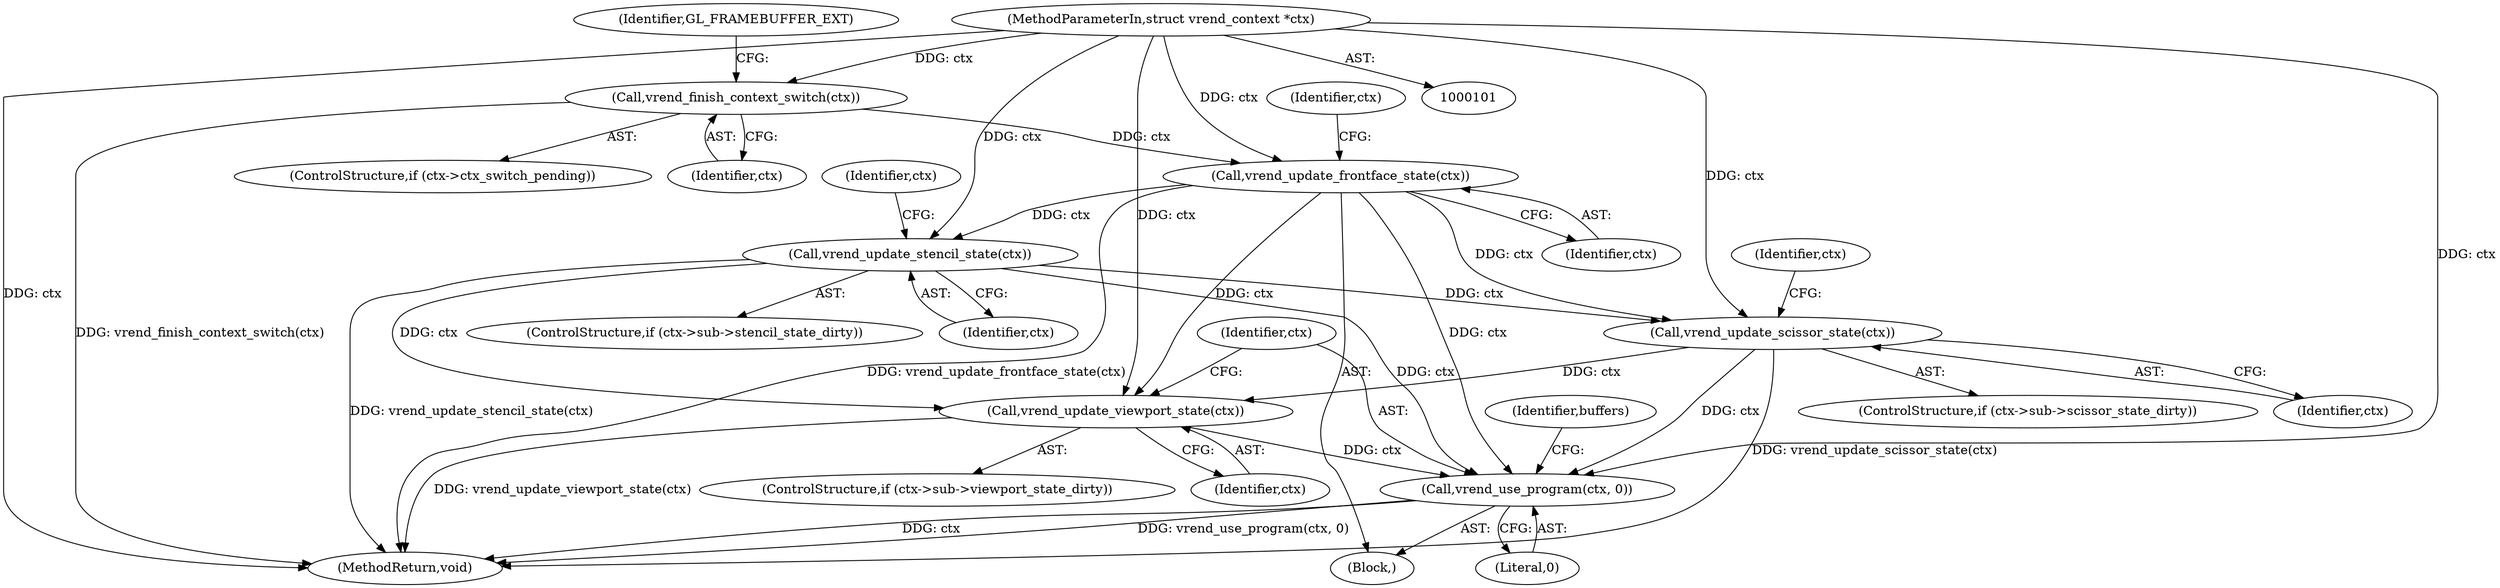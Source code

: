digraph "0_virglrenderer_48f67f60967f963b698ec8df57ec6912a43d6282@API" {
"1000146" [label="(Call,vrend_update_scissor_state(ctx))"];
"1000138" [label="(Call,vrend_update_stencil_state(ctx))"];
"1000130" [label="(Call,vrend_update_frontface_state(ctx))"];
"1000121" [label="(Call,vrend_finish_context_switch(ctx))"];
"1000102" [label="(MethodParameterIn,struct vrend_context *ctx)"];
"1000154" [label="(Call,vrend_update_viewport_state(ctx))"];
"1000156" [label="(Call,vrend_use_program(ctx, 0))"];
"1000131" [label="(Identifier,ctx)"];
"1000117" [label="(ControlStructure,if (ctx->ctx_switch_pending))"];
"1000151" [label="(Identifier,ctx)"];
"1000102" [label="(MethodParameterIn,struct vrend_context *ctx)"];
"1000143" [label="(Identifier,ctx)"];
"1000155" [label="(Identifier,ctx)"];
"1000375" [label="(MethodReturn,void)"];
"1000156" [label="(Call,vrend_use_program(ctx, 0))"];
"1000140" [label="(ControlStructure,if (ctx->sub->scissor_state_dirty))"];
"1000130" [label="(Call,vrend_update_frontface_state(ctx))"];
"1000121" [label="(Call,vrend_finish_context_switch(ctx))"];
"1000132" [label="(ControlStructure,if (ctx->sub->stencil_state_dirty))"];
"1000135" [label="(Identifier,ctx)"];
"1000158" [label="(Literal,0)"];
"1000154" [label="(Call,vrend_update_viewport_state(ctx))"];
"1000122" [label="(Identifier,ctx)"];
"1000157" [label="(Identifier,ctx)"];
"1000139" [label="(Identifier,ctx)"];
"1000147" [label="(Identifier,ctx)"];
"1000146" [label="(Call,vrend_update_scissor_state(ctx))"];
"1000107" [label="(Block,)"];
"1000161" [label="(Identifier,buffers)"];
"1000148" [label="(ControlStructure,if (ctx->sub->viewport_state_dirty))"];
"1000138" [label="(Call,vrend_update_stencil_state(ctx))"];
"1000124" [label="(Identifier,GL_FRAMEBUFFER_EXT)"];
"1000146" -> "1000140"  [label="AST: "];
"1000146" -> "1000147"  [label="CFG: "];
"1000147" -> "1000146"  [label="AST: "];
"1000151" -> "1000146"  [label="CFG: "];
"1000146" -> "1000375"  [label="DDG: vrend_update_scissor_state(ctx)"];
"1000138" -> "1000146"  [label="DDG: ctx"];
"1000130" -> "1000146"  [label="DDG: ctx"];
"1000102" -> "1000146"  [label="DDG: ctx"];
"1000146" -> "1000154"  [label="DDG: ctx"];
"1000146" -> "1000156"  [label="DDG: ctx"];
"1000138" -> "1000132"  [label="AST: "];
"1000138" -> "1000139"  [label="CFG: "];
"1000139" -> "1000138"  [label="AST: "];
"1000143" -> "1000138"  [label="CFG: "];
"1000138" -> "1000375"  [label="DDG: vrend_update_stencil_state(ctx)"];
"1000130" -> "1000138"  [label="DDG: ctx"];
"1000102" -> "1000138"  [label="DDG: ctx"];
"1000138" -> "1000154"  [label="DDG: ctx"];
"1000138" -> "1000156"  [label="DDG: ctx"];
"1000130" -> "1000107"  [label="AST: "];
"1000130" -> "1000131"  [label="CFG: "];
"1000131" -> "1000130"  [label="AST: "];
"1000135" -> "1000130"  [label="CFG: "];
"1000130" -> "1000375"  [label="DDG: vrend_update_frontface_state(ctx)"];
"1000121" -> "1000130"  [label="DDG: ctx"];
"1000102" -> "1000130"  [label="DDG: ctx"];
"1000130" -> "1000154"  [label="DDG: ctx"];
"1000130" -> "1000156"  [label="DDG: ctx"];
"1000121" -> "1000117"  [label="AST: "];
"1000121" -> "1000122"  [label="CFG: "];
"1000122" -> "1000121"  [label="AST: "];
"1000124" -> "1000121"  [label="CFG: "];
"1000121" -> "1000375"  [label="DDG: vrend_finish_context_switch(ctx)"];
"1000102" -> "1000121"  [label="DDG: ctx"];
"1000102" -> "1000101"  [label="AST: "];
"1000102" -> "1000375"  [label="DDG: ctx"];
"1000102" -> "1000154"  [label="DDG: ctx"];
"1000102" -> "1000156"  [label="DDG: ctx"];
"1000154" -> "1000148"  [label="AST: "];
"1000154" -> "1000155"  [label="CFG: "];
"1000155" -> "1000154"  [label="AST: "];
"1000157" -> "1000154"  [label="CFG: "];
"1000154" -> "1000375"  [label="DDG: vrend_update_viewport_state(ctx)"];
"1000154" -> "1000156"  [label="DDG: ctx"];
"1000156" -> "1000107"  [label="AST: "];
"1000156" -> "1000158"  [label="CFG: "];
"1000157" -> "1000156"  [label="AST: "];
"1000158" -> "1000156"  [label="AST: "];
"1000161" -> "1000156"  [label="CFG: "];
"1000156" -> "1000375"  [label="DDG: ctx"];
"1000156" -> "1000375"  [label="DDG: vrend_use_program(ctx, 0)"];
}
